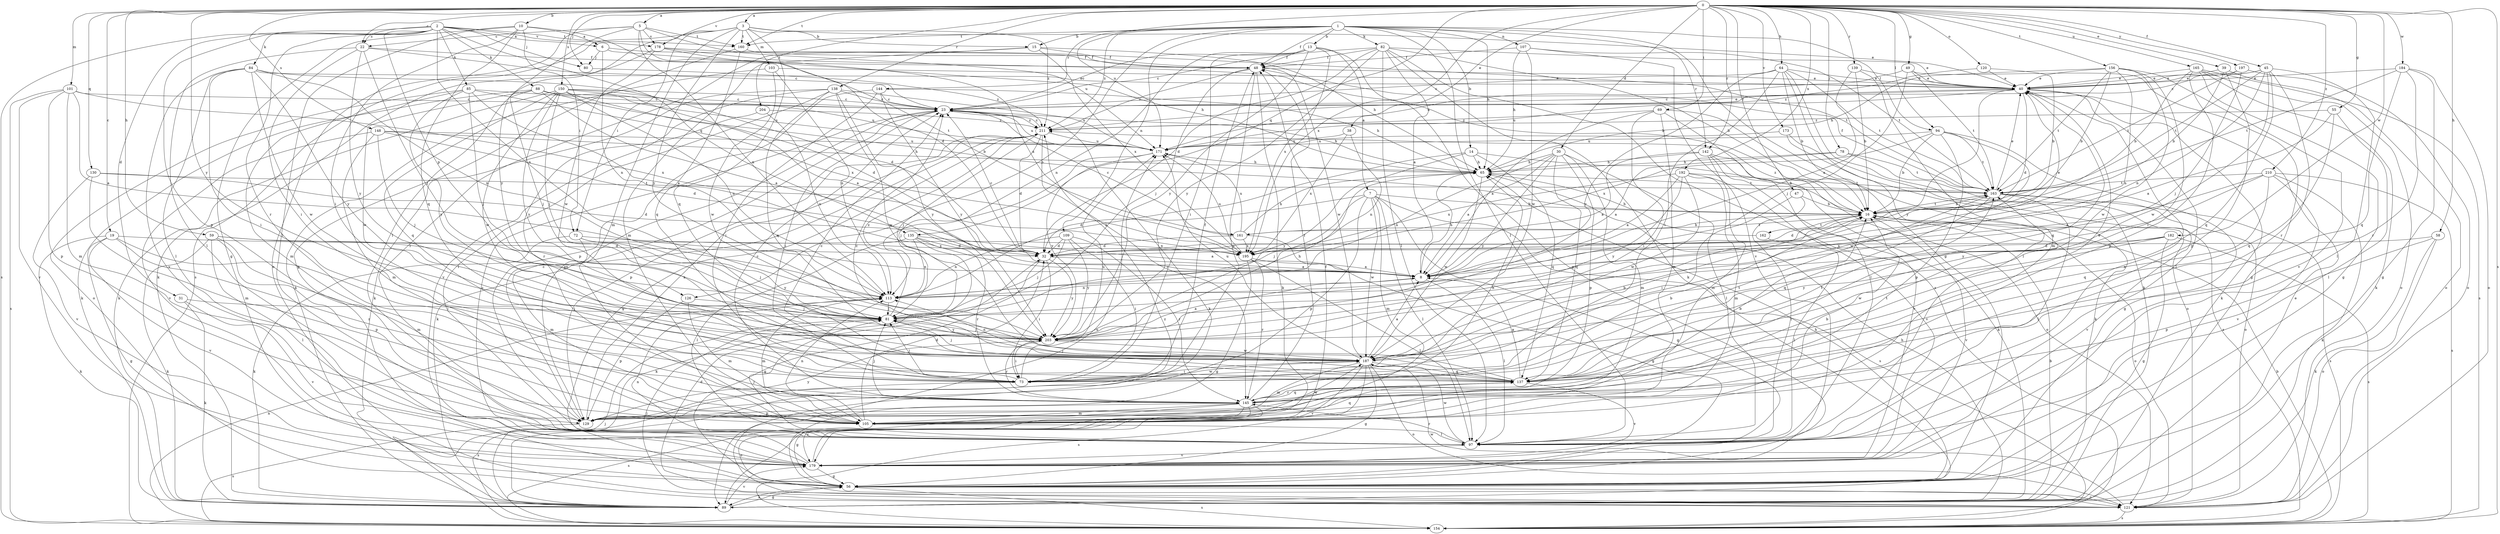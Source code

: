 strict digraph  {
0;
1;
2;
3;
5;
6;
7;
8;
10;
13;
14;
15;
16;
19;
22;
23;
30;
31;
32;
38;
39;
40;
45;
47;
48;
49;
55;
56;
58;
59;
64;
65;
69;
72;
73;
78;
80;
81;
82;
84;
85;
88;
89;
94;
97;
101;
103;
105;
107;
109;
113;
120;
121;
126;
129;
130;
135;
137;
138;
139;
142;
144;
145;
148;
150;
154;
156;
160;
161;
162;
163;
165;
171;
173;
178;
179;
182;
184;
187;
192;
195;
197;
203;
204;
210;
211;
0 -> 3  [label=a];
0 -> 5  [label=a];
0 -> 10  [label=b];
0 -> 19  [label=c];
0 -> 22  [label=c];
0 -> 30  [label=d];
0 -> 38  [label=e];
0 -> 39  [label=e];
0 -> 45  [label=f];
0 -> 47  [label=f];
0 -> 49  [label=g];
0 -> 55  [label=g];
0 -> 58  [label=h];
0 -> 59  [label=h];
0 -> 64  [label=h];
0 -> 69  [label=i];
0 -> 78  [label=j];
0 -> 80  [label=j];
0 -> 94  [label=l];
0 -> 101  [label=m];
0 -> 120  [label=o];
0 -> 130  [label=q];
0 -> 135  [label=q];
0 -> 138  [label=r];
0 -> 139  [label=r];
0 -> 142  [label=r];
0 -> 148  [label=s];
0 -> 150  [label=s];
0 -> 154  [label=s];
0 -> 156  [label=t];
0 -> 160  [label=t];
0 -> 165  [label=u];
0 -> 171  [label=u];
0 -> 173  [label=v];
0 -> 178  [label=v];
0 -> 182  [label=w];
0 -> 184  [label=w];
0 -> 192  [label=x];
0 -> 195  [label=x];
0 -> 197  [label=y];
0 -> 203  [label=y];
0 -> 204  [label=z];
0 -> 210  [label=z];
1 -> 13  [label=b];
1 -> 14  [label=b];
1 -> 15  [label=b];
1 -> 48  [label=f];
1 -> 56  [label=g];
1 -> 65  [label=h];
1 -> 82  [label=k];
1 -> 94  [label=l];
1 -> 97  [label=l];
1 -> 107  [label=n];
1 -> 109  [label=n];
1 -> 126  [label=p];
1 -> 142  [label=r];
1 -> 144  [label=r];
1 -> 160  [label=t];
1 -> 211  [label=z];
2 -> 6  [label=a];
2 -> 22  [label=c];
2 -> 31  [label=d];
2 -> 80  [label=j];
2 -> 84  [label=k];
2 -> 85  [label=k];
2 -> 88  [label=k];
2 -> 113  [label=n];
2 -> 126  [label=p];
2 -> 129  [label=p];
2 -> 135  [label=q];
2 -> 145  [label=r];
2 -> 154  [label=s];
2 -> 160  [label=t];
2 -> 178  [label=v];
3 -> 15  [label=b];
3 -> 40  [label=e];
3 -> 72  [label=i];
3 -> 97  [label=l];
3 -> 103  [label=m];
3 -> 105  [label=m];
3 -> 137  [label=q];
3 -> 154  [label=s];
3 -> 160  [label=t];
3 -> 203  [label=y];
3 -> 211  [label=z];
5 -> 22  [label=c];
5 -> 32  [label=d];
5 -> 113  [label=n];
5 -> 121  [label=o];
5 -> 160  [label=t];
5 -> 171  [label=u];
5 -> 178  [label=v];
5 -> 203  [label=y];
6 -> 48  [label=f];
6 -> 65  [label=h];
6 -> 80  [label=j];
6 -> 113  [label=n];
7 -> 16  [label=b];
7 -> 32  [label=d];
7 -> 56  [label=g];
7 -> 81  [label=j];
7 -> 97  [label=l];
7 -> 105  [label=m];
7 -> 129  [label=p];
7 -> 154  [label=s];
7 -> 187  [label=w];
8 -> 65  [label=h];
8 -> 97  [label=l];
8 -> 113  [label=n];
10 -> 6  [label=a];
10 -> 56  [label=g];
10 -> 72  [label=i];
10 -> 73  [label=i];
10 -> 97  [label=l];
10 -> 137  [label=q];
10 -> 161  [label=t];
13 -> 7  [label=a];
13 -> 23  [label=c];
13 -> 48  [label=f];
13 -> 56  [label=g];
13 -> 73  [label=i];
13 -> 113  [label=n];
13 -> 195  [label=x];
13 -> 203  [label=y];
14 -> 16  [label=b];
14 -> 65  [label=h];
14 -> 113  [label=n];
14 -> 137  [label=q];
14 -> 203  [label=y];
15 -> 48  [label=f];
15 -> 65  [label=h];
15 -> 97  [label=l];
15 -> 105  [label=m];
15 -> 195  [label=x];
16 -> 32  [label=d];
16 -> 121  [label=o];
16 -> 161  [label=t];
16 -> 162  [label=t];
16 -> 163  [label=t];
16 -> 179  [label=v];
16 -> 211  [label=z];
19 -> 56  [label=g];
19 -> 73  [label=i];
19 -> 89  [label=k];
19 -> 145  [label=r];
19 -> 179  [label=v];
19 -> 195  [label=x];
22 -> 23  [label=c];
22 -> 48  [label=f];
22 -> 73  [label=i];
22 -> 81  [label=j];
22 -> 97  [label=l];
22 -> 203  [label=y];
23 -> 40  [label=e];
23 -> 65  [label=h];
23 -> 73  [label=i];
23 -> 89  [label=k];
23 -> 129  [label=p];
23 -> 171  [label=u];
23 -> 211  [label=z];
30 -> 8  [label=a];
30 -> 65  [label=h];
30 -> 97  [label=l];
30 -> 105  [label=m];
30 -> 113  [label=n];
30 -> 129  [label=p];
30 -> 137  [label=q];
30 -> 203  [label=y];
31 -> 81  [label=j];
31 -> 89  [label=k];
31 -> 179  [label=v];
32 -> 8  [label=a];
32 -> 23  [label=c];
32 -> 40  [label=e];
32 -> 56  [label=g];
32 -> 73  [label=i];
32 -> 203  [label=y];
38 -> 113  [label=n];
38 -> 171  [label=u];
38 -> 195  [label=x];
39 -> 16  [label=b];
39 -> 40  [label=e];
39 -> 121  [label=o];
39 -> 129  [label=p];
40 -> 23  [label=c];
40 -> 32  [label=d];
40 -> 89  [label=k];
40 -> 97  [label=l];
40 -> 137  [label=q];
40 -> 171  [label=u];
40 -> 203  [label=y];
45 -> 23  [label=c];
45 -> 40  [label=e];
45 -> 97  [label=l];
45 -> 113  [label=n];
45 -> 137  [label=q];
45 -> 145  [label=r];
45 -> 163  [label=t];
45 -> 187  [label=w];
47 -> 16  [label=b];
47 -> 73  [label=i];
47 -> 97  [label=l];
48 -> 40  [label=e];
48 -> 81  [label=j];
48 -> 89  [label=k];
48 -> 129  [label=p];
48 -> 187  [label=w];
48 -> 211  [label=z];
49 -> 40  [label=e];
49 -> 56  [label=g];
49 -> 81  [label=j];
49 -> 163  [label=t];
49 -> 171  [label=u];
55 -> 8  [label=a];
55 -> 97  [label=l];
55 -> 137  [label=q];
55 -> 211  [label=z];
56 -> 65  [label=h];
56 -> 89  [label=k];
56 -> 121  [label=o];
56 -> 154  [label=s];
58 -> 32  [label=d];
58 -> 89  [label=k];
58 -> 121  [label=o];
58 -> 129  [label=p];
59 -> 32  [label=d];
59 -> 89  [label=k];
59 -> 97  [label=l];
59 -> 105  [label=m];
59 -> 113  [label=n];
59 -> 129  [label=p];
64 -> 16  [label=b];
64 -> 23  [label=c];
64 -> 40  [label=e];
64 -> 73  [label=i];
64 -> 89  [label=k];
64 -> 97  [label=l];
64 -> 163  [label=t];
64 -> 203  [label=y];
65 -> 163  [label=t];
65 -> 187  [label=w];
69 -> 8  [label=a];
69 -> 73  [label=i];
69 -> 97  [label=l];
69 -> 105  [label=m];
69 -> 121  [label=o];
69 -> 211  [label=z];
72 -> 81  [label=j];
72 -> 89  [label=k];
72 -> 105  [label=m];
72 -> 195  [label=x];
72 -> 203  [label=y];
73 -> 16  [label=b];
73 -> 23  [label=c];
73 -> 48  [label=f];
73 -> 81  [label=j];
73 -> 154  [label=s];
73 -> 163  [label=t];
73 -> 171  [label=u];
73 -> 187  [label=w];
78 -> 8  [label=a];
78 -> 65  [label=h];
78 -> 121  [label=o];
78 -> 163  [label=t];
80 -> 211  [label=z];
81 -> 203  [label=y];
81 -> 211  [label=z];
82 -> 8  [label=a];
82 -> 16  [label=b];
82 -> 23  [label=c];
82 -> 32  [label=d];
82 -> 40  [label=e];
82 -> 48  [label=f];
82 -> 89  [label=k];
82 -> 97  [label=l];
82 -> 154  [label=s];
82 -> 203  [label=y];
84 -> 32  [label=d];
84 -> 40  [label=e];
84 -> 73  [label=i];
84 -> 97  [label=l];
84 -> 113  [label=n];
84 -> 179  [label=v];
84 -> 187  [label=w];
84 -> 203  [label=y];
85 -> 8  [label=a];
85 -> 23  [label=c];
85 -> 81  [label=j];
85 -> 105  [label=m];
85 -> 121  [label=o];
85 -> 195  [label=x];
85 -> 203  [label=y];
88 -> 8  [label=a];
88 -> 16  [label=b];
88 -> 23  [label=c];
88 -> 81  [label=j];
88 -> 89  [label=k];
88 -> 171  [label=u];
88 -> 187  [label=w];
89 -> 16  [label=b];
89 -> 40  [label=e];
89 -> 56  [label=g];
89 -> 65  [label=h];
89 -> 179  [label=v];
89 -> 211  [label=z];
94 -> 16  [label=b];
94 -> 56  [label=g];
94 -> 129  [label=p];
94 -> 163  [label=t];
94 -> 171  [label=u];
94 -> 187  [label=w];
94 -> 195  [label=x];
97 -> 40  [label=e];
97 -> 81  [label=j];
97 -> 145  [label=r];
97 -> 179  [label=v];
97 -> 187  [label=w];
101 -> 8  [label=a];
101 -> 23  [label=c];
101 -> 105  [label=m];
101 -> 129  [label=p];
101 -> 154  [label=s];
101 -> 179  [label=v];
101 -> 195  [label=x];
103 -> 40  [label=e];
103 -> 89  [label=k];
103 -> 113  [label=n];
103 -> 187  [label=w];
105 -> 16  [label=b];
105 -> 32  [label=d];
105 -> 97  [label=l];
105 -> 113  [label=n];
105 -> 137  [label=q];
105 -> 187  [label=w];
107 -> 48  [label=f];
107 -> 65  [label=h];
107 -> 163  [label=t];
107 -> 179  [label=v];
107 -> 187  [label=w];
109 -> 32  [label=d];
109 -> 73  [label=i];
109 -> 81  [label=j];
109 -> 113  [label=n];
109 -> 145  [label=r];
109 -> 203  [label=y];
113 -> 81  [label=j];
113 -> 105  [label=m];
120 -> 16  [label=b];
120 -> 40  [label=e];
120 -> 211  [label=z];
121 -> 32  [label=d];
121 -> 81  [label=j];
121 -> 154  [label=s];
121 -> 171  [label=u];
121 -> 187  [label=w];
126 -> 81  [label=j];
126 -> 105  [label=m];
126 -> 129  [label=p];
129 -> 23  [label=c];
129 -> 154  [label=s];
129 -> 203  [label=y];
129 -> 211  [label=z];
130 -> 32  [label=d];
130 -> 105  [label=m];
130 -> 163  [label=t];
130 -> 179  [label=v];
135 -> 8  [label=a];
135 -> 32  [label=d];
135 -> 89  [label=k];
135 -> 97  [label=l];
135 -> 113  [label=n];
135 -> 145  [label=r];
137 -> 8  [label=a];
137 -> 23  [label=c];
137 -> 40  [label=e];
137 -> 81  [label=j];
137 -> 145  [label=r];
137 -> 163  [label=t];
137 -> 179  [label=v];
138 -> 23  [label=c];
138 -> 89  [label=k];
138 -> 97  [label=l];
138 -> 137  [label=q];
138 -> 171  [label=u];
138 -> 179  [label=v];
138 -> 187  [label=w];
138 -> 203  [label=y];
139 -> 8  [label=a];
139 -> 16  [label=b];
139 -> 40  [label=e];
139 -> 105  [label=m];
142 -> 8  [label=a];
142 -> 65  [label=h];
142 -> 89  [label=k];
142 -> 105  [label=m];
142 -> 121  [label=o];
142 -> 179  [label=v];
144 -> 23  [label=c];
144 -> 65  [label=h];
144 -> 73  [label=i];
144 -> 129  [label=p];
144 -> 203  [label=y];
145 -> 16  [label=b];
145 -> 23  [label=c];
145 -> 48  [label=f];
145 -> 56  [label=g];
145 -> 65  [label=h];
145 -> 81  [label=j];
145 -> 105  [label=m];
145 -> 121  [label=o];
145 -> 129  [label=p];
145 -> 137  [label=q];
145 -> 154  [label=s];
145 -> 163  [label=t];
145 -> 179  [label=v];
148 -> 32  [label=d];
148 -> 65  [label=h];
148 -> 81  [label=j];
148 -> 105  [label=m];
148 -> 171  [label=u];
148 -> 179  [label=v];
150 -> 8  [label=a];
150 -> 23  [label=c];
150 -> 32  [label=d];
150 -> 81  [label=j];
150 -> 89  [label=k];
150 -> 113  [label=n];
150 -> 137  [label=q];
150 -> 171  [label=u];
150 -> 187  [label=w];
150 -> 203  [label=y];
154 -> 16  [label=b];
154 -> 81  [label=j];
154 -> 113  [label=n];
156 -> 16  [label=b];
156 -> 40  [label=e];
156 -> 65  [label=h];
156 -> 73  [label=i];
156 -> 113  [label=n];
156 -> 163  [label=t];
156 -> 179  [label=v];
156 -> 187  [label=w];
160 -> 56  [label=g];
160 -> 137  [label=q];
160 -> 163  [label=t];
161 -> 16  [label=b];
161 -> 23  [label=c];
161 -> 32  [label=d];
161 -> 56  [label=g];
161 -> 65  [label=h];
161 -> 171  [label=u];
161 -> 195  [label=x];
162 -> 65  [label=h];
162 -> 97  [label=l];
163 -> 16  [label=b];
163 -> 40  [label=e];
163 -> 48  [label=f];
163 -> 97  [label=l];
163 -> 137  [label=q];
163 -> 154  [label=s];
163 -> 179  [label=v];
165 -> 16  [label=b];
165 -> 40  [label=e];
165 -> 56  [label=g];
165 -> 89  [label=k];
165 -> 121  [label=o];
165 -> 129  [label=p];
165 -> 154  [label=s];
171 -> 65  [label=h];
171 -> 81  [label=j];
171 -> 203  [label=y];
173 -> 89  [label=k];
173 -> 154  [label=s];
173 -> 171  [label=u];
178 -> 16  [label=b];
178 -> 48  [label=f];
178 -> 89  [label=k];
178 -> 187  [label=w];
178 -> 195  [label=x];
179 -> 23  [label=c];
179 -> 48  [label=f];
179 -> 56  [label=g];
179 -> 113  [label=n];
182 -> 56  [label=g];
182 -> 154  [label=s];
182 -> 187  [label=w];
182 -> 195  [label=x];
182 -> 203  [label=y];
184 -> 40  [label=e];
184 -> 56  [label=g];
184 -> 121  [label=o];
184 -> 137  [label=q];
184 -> 145  [label=r];
184 -> 163  [label=t];
187 -> 8  [label=a];
187 -> 16  [label=b];
187 -> 56  [label=g];
187 -> 73  [label=i];
187 -> 81  [label=j];
187 -> 105  [label=m];
187 -> 113  [label=n];
187 -> 121  [label=o];
187 -> 137  [label=q];
187 -> 154  [label=s];
187 -> 171  [label=u];
187 -> 179  [label=v];
192 -> 8  [label=a];
192 -> 105  [label=m];
192 -> 163  [label=t];
192 -> 179  [label=v];
192 -> 187  [label=w];
192 -> 195  [label=x];
192 -> 203  [label=y];
195 -> 8  [label=a];
195 -> 56  [label=g];
195 -> 97  [label=l];
195 -> 145  [label=r];
195 -> 171  [label=u];
197 -> 40  [label=e];
197 -> 81  [label=j];
197 -> 121  [label=o];
197 -> 163  [label=t];
203 -> 8  [label=a];
203 -> 65  [label=h];
203 -> 73  [label=i];
203 -> 81  [label=j];
203 -> 145  [label=r];
203 -> 187  [label=w];
204 -> 113  [label=n];
204 -> 145  [label=r];
204 -> 211  [label=z];
210 -> 8  [label=a];
210 -> 89  [label=k];
210 -> 137  [label=q];
210 -> 154  [label=s];
210 -> 163  [label=t];
210 -> 179  [label=v];
210 -> 203  [label=y];
211 -> 23  [label=c];
211 -> 32  [label=d];
211 -> 56  [label=g];
211 -> 81  [label=j];
211 -> 89  [label=k];
211 -> 129  [label=p];
211 -> 145  [label=r];
211 -> 171  [label=u];
}
